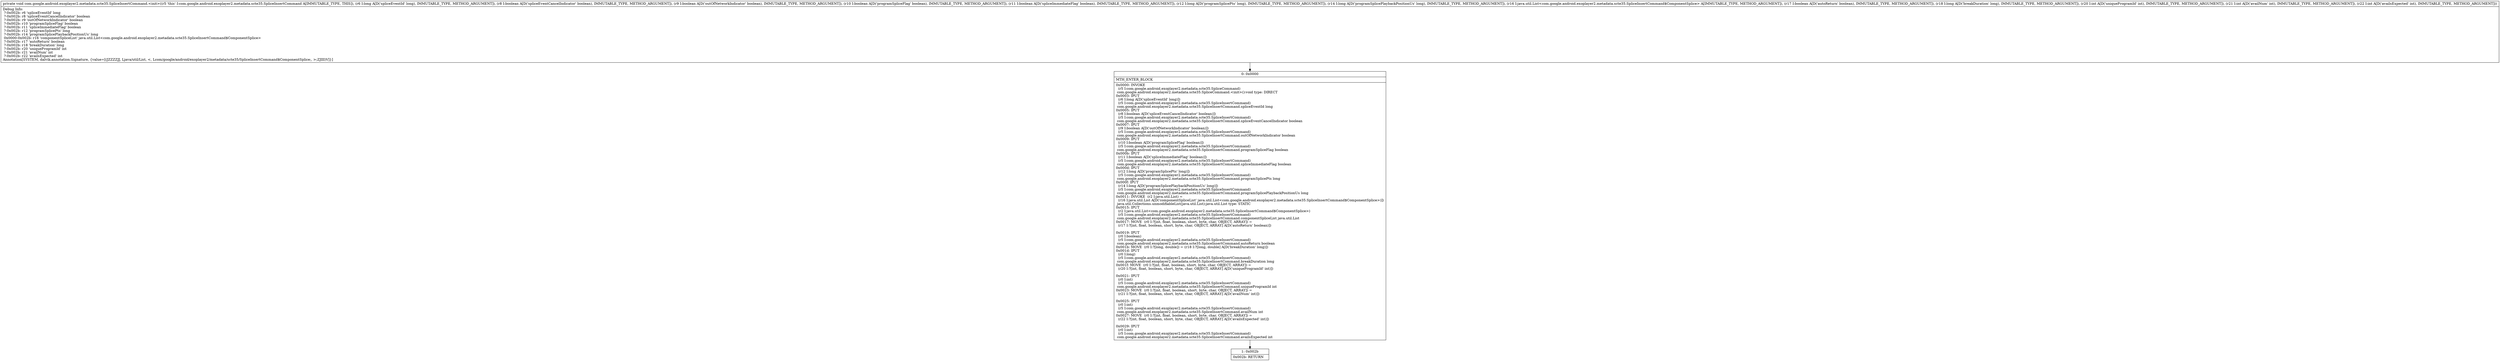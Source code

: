 digraph "CFG forcom.google.android.exoplayer2.metadata.scte35.SpliceInsertCommand.\<init\>(JZZZZJJLjava\/util\/List;ZJIII)V" {
Node_0 [shape=record,label="{0\:\ 0x0000|MTH_ENTER_BLOCK\l|0x0000: INVOKE  \l  (r5 I:com.google.android.exoplayer2.metadata.scte35.SpliceCommand)\l com.google.android.exoplayer2.metadata.scte35.SpliceCommand.\<init\>():void type: DIRECT \l0x0003: IPUT  \l  (r6 I:long A[D('spliceEventId' long)])\l  (r5 I:com.google.android.exoplayer2.metadata.scte35.SpliceInsertCommand)\l com.google.android.exoplayer2.metadata.scte35.SpliceInsertCommand.spliceEventId long \l0x0005: IPUT  \l  (r8 I:boolean A[D('spliceEventCancelIndicator' boolean)])\l  (r5 I:com.google.android.exoplayer2.metadata.scte35.SpliceInsertCommand)\l com.google.android.exoplayer2.metadata.scte35.SpliceInsertCommand.spliceEventCancelIndicator boolean \l0x0007: IPUT  \l  (r9 I:boolean A[D('outOfNetworkIndicator' boolean)])\l  (r5 I:com.google.android.exoplayer2.metadata.scte35.SpliceInsertCommand)\l com.google.android.exoplayer2.metadata.scte35.SpliceInsertCommand.outOfNetworkIndicator boolean \l0x0009: IPUT  \l  (r10 I:boolean A[D('programSpliceFlag' boolean)])\l  (r5 I:com.google.android.exoplayer2.metadata.scte35.SpliceInsertCommand)\l com.google.android.exoplayer2.metadata.scte35.SpliceInsertCommand.programSpliceFlag boolean \l0x000b: IPUT  \l  (r11 I:boolean A[D('spliceImmediateFlag' boolean)])\l  (r5 I:com.google.android.exoplayer2.metadata.scte35.SpliceInsertCommand)\l com.google.android.exoplayer2.metadata.scte35.SpliceInsertCommand.spliceImmediateFlag boolean \l0x000d: IPUT  \l  (r12 I:long A[D('programSplicePts' long)])\l  (r5 I:com.google.android.exoplayer2.metadata.scte35.SpliceInsertCommand)\l com.google.android.exoplayer2.metadata.scte35.SpliceInsertCommand.programSplicePts long \l0x000f: IPUT  \l  (r14 I:long A[D('programSplicePlaybackPositionUs' long)])\l  (r5 I:com.google.android.exoplayer2.metadata.scte35.SpliceInsertCommand)\l com.google.android.exoplayer2.metadata.scte35.SpliceInsertCommand.programSplicePlaybackPositionUs long \l0x0011: INVOKE  (r2 I:java.util.List) = \l  (r16 I:java.util.List A[D('componentSpliceList' java.util.List\<com.google.android.exoplayer2.metadata.scte35.SpliceInsertCommand$ComponentSplice\>)])\l java.util.Collections.unmodifiableList(java.util.List):java.util.List type: STATIC \l0x0015: IPUT  \l  (r2 I:java.util.List\<com.google.android.exoplayer2.metadata.scte35.SpliceInsertCommand$ComponentSplice\>)\l  (r5 I:com.google.android.exoplayer2.metadata.scte35.SpliceInsertCommand)\l com.google.android.exoplayer2.metadata.scte35.SpliceInsertCommand.componentSpliceList java.util.List \l0x0017: MOVE  (r0 I:?[int, float, boolean, short, byte, char, OBJECT, ARRAY]) = \l  (r17 I:?[int, float, boolean, short, byte, char, OBJECT, ARRAY] A[D('autoReturn' boolean)])\l \l0x0019: IPUT  \l  (r0 I:boolean)\l  (r5 I:com.google.android.exoplayer2.metadata.scte35.SpliceInsertCommand)\l com.google.android.exoplayer2.metadata.scte35.SpliceInsertCommand.autoReturn boolean \l0x001b: MOVE  (r0 I:?[long, double]) = (r18 I:?[long, double] A[D('breakDuration' long)]) \l0x001d: IPUT  \l  (r0 I:long)\l  (r5 I:com.google.android.exoplayer2.metadata.scte35.SpliceInsertCommand)\l com.google.android.exoplayer2.metadata.scte35.SpliceInsertCommand.breakDuration long \l0x001f: MOVE  (r0 I:?[int, float, boolean, short, byte, char, OBJECT, ARRAY]) = \l  (r20 I:?[int, float, boolean, short, byte, char, OBJECT, ARRAY] A[D('uniqueProgramId' int)])\l \l0x0021: IPUT  \l  (r0 I:int)\l  (r5 I:com.google.android.exoplayer2.metadata.scte35.SpliceInsertCommand)\l com.google.android.exoplayer2.metadata.scte35.SpliceInsertCommand.uniqueProgramId int \l0x0023: MOVE  (r0 I:?[int, float, boolean, short, byte, char, OBJECT, ARRAY]) = \l  (r21 I:?[int, float, boolean, short, byte, char, OBJECT, ARRAY] A[D('availNum' int)])\l \l0x0025: IPUT  \l  (r0 I:int)\l  (r5 I:com.google.android.exoplayer2.metadata.scte35.SpliceInsertCommand)\l com.google.android.exoplayer2.metadata.scte35.SpliceInsertCommand.availNum int \l0x0027: MOVE  (r0 I:?[int, float, boolean, short, byte, char, OBJECT, ARRAY]) = \l  (r22 I:?[int, float, boolean, short, byte, char, OBJECT, ARRAY] A[D('availsExpected' int)])\l \l0x0029: IPUT  \l  (r0 I:int)\l  (r5 I:com.google.android.exoplayer2.metadata.scte35.SpliceInsertCommand)\l com.google.android.exoplayer2.metadata.scte35.SpliceInsertCommand.availsExpected int \l}"];
Node_1 [shape=record,label="{1\:\ 0x002b|0x002b: RETURN   \l}"];
MethodNode[shape=record,label="{private void com.google.android.exoplayer2.metadata.scte35.SpliceInsertCommand.\<init\>((r5 'this' I:com.google.android.exoplayer2.metadata.scte35.SpliceInsertCommand A[IMMUTABLE_TYPE, THIS]), (r6 I:long A[D('spliceEventId' long), IMMUTABLE_TYPE, METHOD_ARGUMENT]), (r8 I:boolean A[D('spliceEventCancelIndicator' boolean), IMMUTABLE_TYPE, METHOD_ARGUMENT]), (r9 I:boolean A[D('outOfNetworkIndicator' boolean), IMMUTABLE_TYPE, METHOD_ARGUMENT]), (r10 I:boolean A[D('programSpliceFlag' boolean), IMMUTABLE_TYPE, METHOD_ARGUMENT]), (r11 I:boolean A[D('spliceImmediateFlag' boolean), IMMUTABLE_TYPE, METHOD_ARGUMENT]), (r12 I:long A[D('programSplicePts' long), IMMUTABLE_TYPE, METHOD_ARGUMENT]), (r14 I:long A[D('programSplicePlaybackPositionUs' long), IMMUTABLE_TYPE, METHOD_ARGUMENT]), (r16 I:java.util.List\<com.google.android.exoplayer2.metadata.scte35.SpliceInsertCommand$ComponentSplice\> A[IMMUTABLE_TYPE, METHOD_ARGUMENT]), (r17 I:boolean A[D('autoReturn' boolean), IMMUTABLE_TYPE, METHOD_ARGUMENT]), (r18 I:long A[D('breakDuration' long), IMMUTABLE_TYPE, METHOD_ARGUMENT]), (r20 I:int A[D('uniqueProgramId' int), IMMUTABLE_TYPE, METHOD_ARGUMENT]), (r21 I:int A[D('availNum' int), IMMUTABLE_TYPE, METHOD_ARGUMENT]), (r22 I:int A[D('availsExpected' int), IMMUTABLE_TYPE, METHOD_ARGUMENT]))  | Debug Info:\l  ?\-0x002b: r6 'spliceEventId' long\l  ?\-0x002b: r8 'spliceEventCancelIndicator' boolean\l  ?\-0x002b: r9 'outOfNetworkIndicator' boolean\l  ?\-0x002b: r10 'programSpliceFlag' boolean\l  ?\-0x002b: r11 'spliceImmediateFlag' boolean\l  ?\-0x002b: r12 'programSplicePts' long\l  ?\-0x002b: r14 'programSplicePlaybackPositionUs' long\l  0x0000\-0x002b: r16 'componentSpliceList' java.util.List\<com.google.android.exoplayer2.metadata.scte35.SpliceInsertCommand$ComponentSplice\>\l  ?\-0x002b: r17 'autoReturn' boolean\l  ?\-0x002b: r18 'breakDuration' long\l  ?\-0x002b: r20 'uniqueProgramId' int\l  ?\-0x002b: r21 'availNum' int\l  ?\-0x002b: r22 'availsExpected' int\lAnnotation[SYSTEM, dalvik.annotation.Signature, \{value=[(JZZZZJJ, Ljava\/util\/List, \<, Lcom\/google\/android\/exoplayer2\/metadata\/scte35\/SpliceInsertCommand$ComponentSplice;, \>;ZJIII)V]\}]\l}"];
MethodNode -> Node_0;
Node_0 -> Node_1;
}

